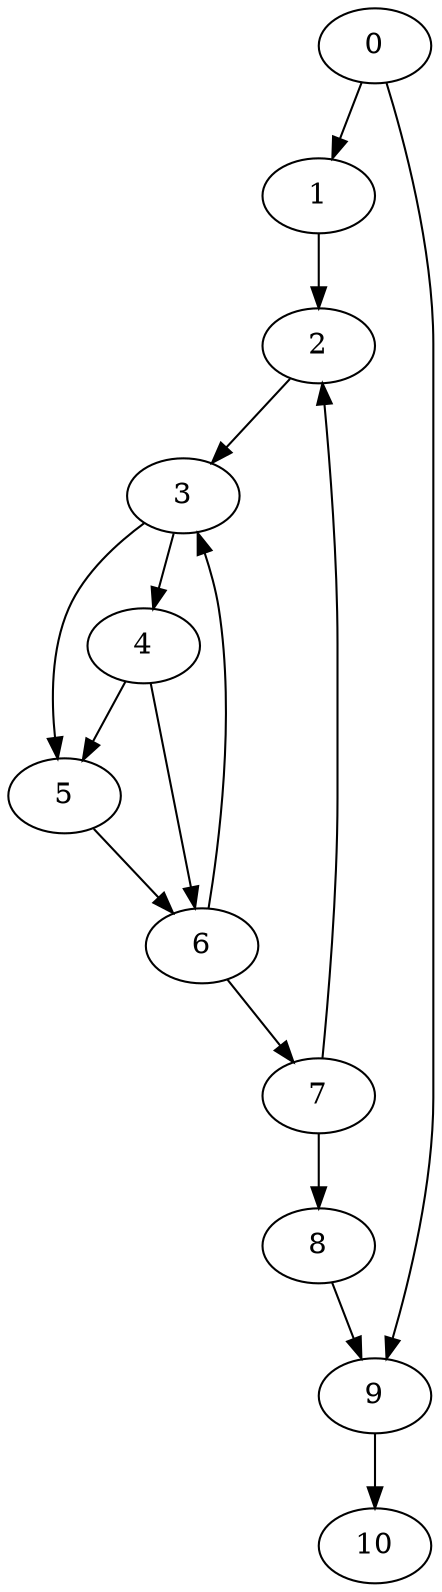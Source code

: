 digraph {
	0
	1
	2
	3
	4
	5
	6
	7
	8
	9
	10
	4 -> 6
	5 -> 6
	7 -> 8
	0 -> 9
	8 -> 9
	1 -> 2
	7 -> 2
	2 -> 3
	6 -> 3
	3 -> 4
	4 -> 5
	3 -> 5
	9 -> 10
	0 -> 1
	6 -> 7
}
